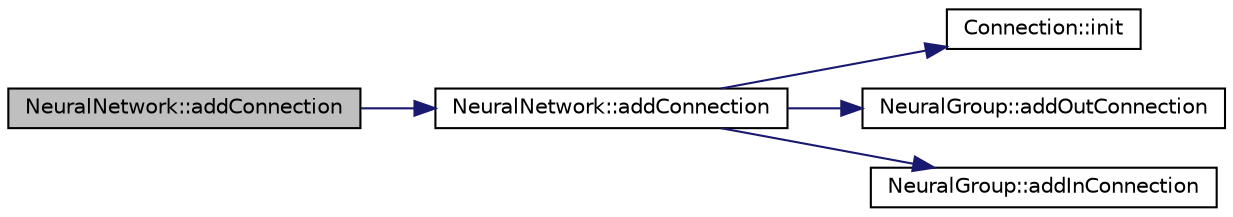 digraph "NeuralNetwork::addConnection"
{
  edge [fontname="Helvetica",fontsize="10",labelfontname="Helvetica",labelfontsize="10"];
  node [fontname="Helvetica",fontsize="10",shape=record];
  rankdir="LR";
  Node1 [label="NeuralNetwork::addConnection",height=0.2,width=0.4,color="black", fillcolor="grey75", style="filled", fontcolor="black"];
  Node1 -> Node2 [color="midnightblue",fontsize="10",style="solid",fontname="Helvetica"];
  Node2 [label="NeuralNetwork::addConnection",height=0.2,width=0.4,color="black", fillcolor="white", style="filled",URL="$class_neural_network.html#a13c629f649d6986c0e9e869d5f23dea2"];
  Node2 -> Node3 [color="midnightblue",fontsize="10",style="solid",fontname="Helvetica"];
  Node3 [label="Connection::init",height=0.2,width=0.4,color="black", fillcolor="white", style="filled",URL="$class_connection.html#a28ef8453691395724a06b97f364bd2cf"];
  Node2 -> Node4 [color="midnightblue",fontsize="10",style="solid",fontname="Helvetica"];
  Node4 [label="NeuralGroup::addOutConnection",height=0.2,width=0.4,color="black", fillcolor="white", style="filled",URL="$class_neural_group.html#a71ffaf36a99bc4dba180ae41df15b9c4"];
  Node2 -> Node5 [color="midnightblue",fontsize="10",style="solid",fontname="Helvetica"];
  Node5 [label="NeuralGroup::addInConnection",height=0.2,width=0.4,color="black", fillcolor="white", style="filled",URL="$class_neural_group.html#a7ba10e9923b90d721241be58eab031e4"];
}
